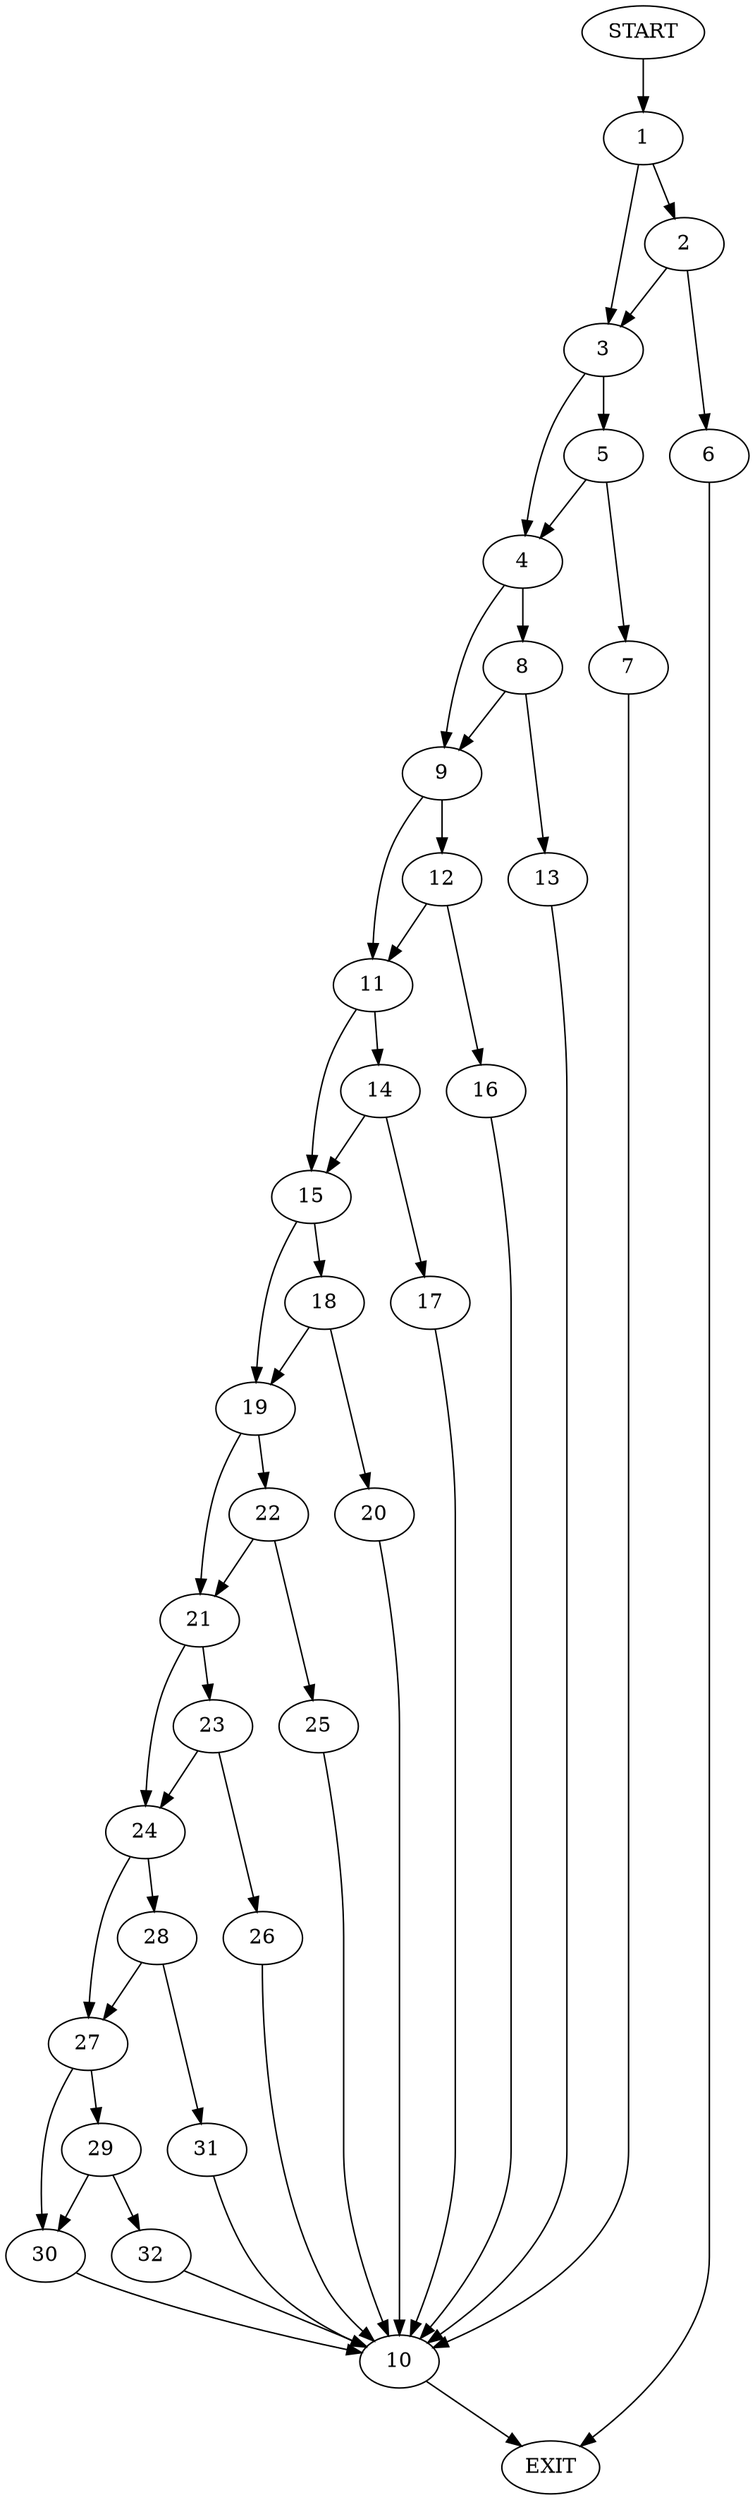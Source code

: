 digraph {
0 [label="START"]
33 [label="EXIT"]
0 -> 1
1 -> 2
1 -> 3
3 -> 4
3 -> 5
2 -> 3
2 -> 6
6 -> 33
5 -> 4
5 -> 7
4 -> 8
4 -> 9
7 -> 10
10 -> 33
9 -> 11
9 -> 12
8 -> 13
8 -> 9
13 -> 10
11 -> 14
11 -> 15
12 -> 11
12 -> 16
16 -> 10
14 -> 15
14 -> 17
15 -> 18
15 -> 19
17 -> 10
18 -> 20
18 -> 19
19 -> 21
19 -> 22
20 -> 10
21 -> 23
21 -> 24
22 -> 21
22 -> 25
25 -> 10
23 -> 24
23 -> 26
24 -> 27
24 -> 28
26 -> 10
27 -> 29
27 -> 30
28 -> 27
28 -> 31
31 -> 10
29 -> 30
29 -> 32
30 -> 10
32 -> 10
}
